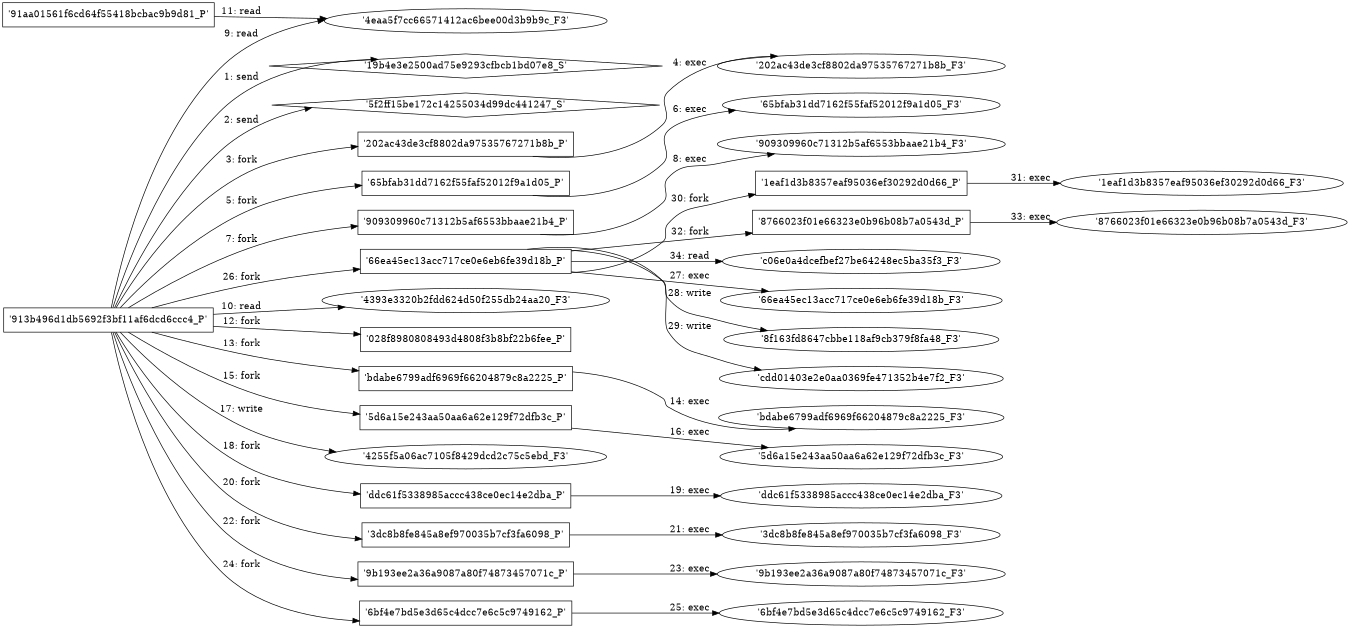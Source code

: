 digraph "D:\Learning\Paper\apt\基于CTI的攻击预警\Dataset\攻击图\ASGfromALLCTI\PoetRAT Malware targeting public and private sector in Azerbaijan evolves.dot" {
rankdir="LR"
size="9"
fixedsize="false"
splines="true"
nodesep=0.3
ranksep=0
fontsize=10
overlap="scalexy"
engine= "neato"
	"'19b4e3e2500ad75e9293cfbcb1bd07e8_S'" [node_type=Socket shape=diamond]
	"'913b496d1db5692f3bf11af6dcd6ccc4_P'" [node_type=Process shape=box]
	"'913b496d1db5692f3bf11af6dcd6ccc4_P'" -> "'19b4e3e2500ad75e9293cfbcb1bd07e8_S'" [label="1: send"]
	"'5f2ff15be172c14255034d99dc441247_S'" [node_type=Socket shape=diamond]
	"'913b496d1db5692f3bf11af6dcd6ccc4_P'" [node_type=Process shape=box]
	"'913b496d1db5692f3bf11af6dcd6ccc4_P'" -> "'5f2ff15be172c14255034d99dc441247_S'" [label="2: send"]
	"'913b496d1db5692f3bf11af6dcd6ccc4_P'" [node_type=Process shape=box]
	"'202ac43de3cf8802da97535767271b8b_P'" [node_type=Process shape=box]
	"'913b496d1db5692f3bf11af6dcd6ccc4_P'" -> "'202ac43de3cf8802da97535767271b8b_P'" [label="3: fork"]
	"'202ac43de3cf8802da97535767271b8b_P'" [node_type=Process shape=box]
	"'202ac43de3cf8802da97535767271b8b_F3'" [node_type=File shape=ellipse]
	"'202ac43de3cf8802da97535767271b8b_P'" -> "'202ac43de3cf8802da97535767271b8b_F3'" [label="4: exec"]
	"'913b496d1db5692f3bf11af6dcd6ccc4_P'" [node_type=Process shape=box]
	"'65bfab31dd7162f55faf52012f9a1d05_P'" [node_type=Process shape=box]
	"'913b496d1db5692f3bf11af6dcd6ccc4_P'" -> "'65bfab31dd7162f55faf52012f9a1d05_P'" [label="5: fork"]
	"'65bfab31dd7162f55faf52012f9a1d05_P'" [node_type=Process shape=box]
	"'65bfab31dd7162f55faf52012f9a1d05_F3'" [node_type=File shape=ellipse]
	"'65bfab31dd7162f55faf52012f9a1d05_P'" -> "'65bfab31dd7162f55faf52012f9a1d05_F3'" [label="6: exec"]
	"'913b496d1db5692f3bf11af6dcd6ccc4_P'" [node_type=Process shape=box]
	"'909309960c71312b5af6553bbaae21b4_P'" [node_type=Process shape=box]
	"'913b496d1db5692f3bf11af6dcd6ccc4_P'" -> "'909309960c71312b5af6553bbaae21b4_P'" [label="7: fork"]
	"'909309960c71312b5af6553bbaae21b4_P'" [node_type=Process shape=box]
	"'909309960c71312b5af6553bbaae21b4_F3'" [node_type=File shape=ellipse]
	"'909309960c71312b5af6553bbaae21b4_P'" -> "'909309960c71312b5af6553bbaae21b4_F3'" [label="8: exec"]
	"'4eaa5f7cc66571412ac6bee00d3b9b9c_F3'" [node_type=file shape=ellipse]
	"'913b496d1db5692f3bf11af6dcd6ccc4_P'" [node_type=Process shape=box]
	"'913b496d1db5692f3bf11af6dcd6ccc4_P'" -> "'4eaa5f7cc66571412ac6bee00d3b9b9c_F3'" [label="9: read"]
	"'4393e3320b2fdd624d50f255db24aa20_F3'" [node_type=file shape=ellipse]
	"'913b496d1db5692f3bf11af6dcd6ccc4_P'" [node_type=Process shape=box]
	"'913b496d1db5692f3bf11af6dcd6ccc4_P'" -> "'4393e3320b2fdd624d50f255db24aa20_F3'" [label="10: read"]
	"'4eaa5f7cc66571412ac6bee00d3b9b9c_F3'" [node_type=file shape=ellipse]
	"'91aa01561f6cd64f55418bcbac9b9d81_P'" [node_type=Process shape=box]
	"'91aa01561f6cd64f55418bcbac9b9d81_P'" -> "'4eaa5f7cc66571412ac6bee00d3b9b9c_F3'" [label="11: read"]
	"'913b496d1db5692f3bf11af6dcd6ccc4_P'" [node_type=Process shape=box]
	"'028f8980808493d4808f3b8bf22b6fee_P'" [node_type=Process shape=box]
	"'913b496d1db5692f3bf11af6dcd6ccc4_P'" -> "'028f8980808493d4808f3b8bf22b6fee_P'" [label="12: fork"]
	"'913b496d1db5692f3bf11af6dcd6ccc4_P'" [node_type=Process shape=box]
	"'bdabe6799adf6969f66204879c8a2225_P'" [node_type=Process shape=box]
	"'913b496d1db5692f3bf11af6dcd6ccc4_P'" -> "'bdabe6799adf6969f66204879c8a2225_P'" [label="13: fork"]
	"'bdabe6799adf6969f66204879c8a2225_P'" [node_type=Process shape=box]
	"'bdabe6799adf6969f66204879c8a2225_F3'" [node_type=File shape=ellipse]
	"'bdabe6799adf6969f66204879c8a2225_P'" -> "'bdabe6799adf6969f66204879c8a2225_F3'" [label="14: exec"]
	"'913b496d1db5692f3bf11af6dcd6ccc4_P'" [node_type=Process shape=box]
	"'5d6a15e243aa50aa6a62e129f72dfb3c_P'" [node_type=Process shape=box]
	"'913b496d1db5692f3bf11af6dcd6ccc4_P'" -> "'5d6a15e243aa50aa6a62e129f72dfb3c_P'" [label="15: fork"]
	"'5d6a15e243aa50aa6a62e129f72dfb3c_P'" [node_type=Process shape=box]
	"'5d6a15e243aa50aa6a62e129f72dfb3c_F3'" [node_type=File shape=ellipse]
	"'5d6a15e243aa50aa6a62e129f72dfb3c_P'" -> "'5d6a15e243aa50aa6a62e129f72dfb3c_F3'" [label="16: exec"]
	"'4255f5a06ac7105f8429dcd2c75c5ebd_F3'" [node_type=file shape=ellipse]
	"'913b496d1db5692f3bf11af6dcd6ccc4_P'" [node_type=Process shape=box]
	"'913b496d1db5692f3bf11af6dcd6ccc4_P'" -> "'4255f5a06ac7105f8429dcd2c75c5ebd_F3'" [label="17: write"]
	"'913b496d1db5692f3bf11af6dcd6ccc4_P'" [node_type=Process shape=box]
	"'ddc61f5338985accc438ce0ec14e2dba_P'" [node_type=Process shape=box]
	"'913b496d1db5692f3bf11af6dcd6ccc4_P'" -> "'ddc61f5338985accc438ce0ec14e2dba_P'" [label="18: fork"]
	"'ddc61f5338985accc438ce0ec14e2dba_P'" [node_type=Process shape=box]
	"'ddc61f5338985accc438ce0ec14e2dba_F3'" [node_type=File shape=ellipse]
	"'ddc61f5338985accc438ce0ec14e2dba_P'" -> "'ddc61f5338985accc438ce0ec14e2dba_F3'" [label="19: exec"]
	"'913b496d1db5692f3bf11af6dcd6ccc4_P'" [node_type=Process shape=box]
	"'3dc8b8fe845a8ef970035b7cf3fa6098_P'" [node_type=Process shape=box]
	"'913b496d1db5692f3bf11af6dcd6ccc4_P'" -> "'3dc8b8fe845a8ef970035b7cf3fa6098_P'" [label="20: fork"]
	"'3dc8b8fe845a8ef970035b7cf3fa6098_P'" [node_type=Process shape=box]
	"'3dc8b8fe845a8ef970035b7cf3fa6098_F3'" [node_type=File shape=ellipse]
	"'3dc8b8fe845a8ef970035b7cf3fa6098_P'" -> "'3dc8b8fe845a8ef970035b7cf3fa6098_F3'" [label="21: exec"]
	"'913b496d1db5692f3bf11af6dcd6ccc4_P'" [node_type=Process shape=box]
	"'9b193ee2a36a9087a80f74873457071c_P'" [node_type=Process shape=box]
	"'913b496d1db5692f3bf11af6dcd6ccc4_P'" -> "'9b193ee2a36a9087a80f74873457071c_P'" [label="22: fork"]
	"'9b193ee2a36a9087a80f74873457071c_P'" [node_type=Process shape=box]
	"'9b193ee2a36a9087a80f74873457071c_F3'" [node_type=File shape=ellipse]
	"'9b193ee2a36a9087a80f74873457071c_P'" -> "'9b193ee2a36a9087a80f74873457071c_F3'" [label="23: exec"]
	"'913b496d1db5692f3bf11af6dcd6ccc4_P'" [node_type=Process shape=box]
	"'6bf4e7bd5e3d65c4dcc7e6c5c9749162_P'" [node_type=Process shape=box]
	"'913b496d1db5692f3bf11af6dcd6ccc4_P'" -> "'6bf4e7bd5e3d65c4dcc7e6c5c9749162_P'" [label="24: fork"]
	"'6bf4e7bd5e3d65c4dcc7e6c5c9749162_P'" [node_type=Process shape=box]
	"'6bf4e7bd5e3d65c4dcc7e6c5c9749162_F3'" [node_type=File shape=ellipse]
	"'6bf4e7bd5e3d65c4dcc7e6c5c9749162_P'" -> "'6bf4e7bd5e3d65c4dcc7e6c5c9749162_F3'" [label="25: exec"]
	"'913b496d1db5692f3bf11af6dcd6ccc4_P'" [node_type=Process shape=box]
	"'66ea45ec13acc717ce0e6eb6fe39d18b_P'" [node_type=Process shape=box]
	"'913b496d1db5692f3bf11af6dcd6ccc4_P'" -> "'66ea45ec13acc717ce0e6eb6fe39d18b_P'" [label="26: fork"]
	"'66ea45ec13acc717ce0e6eb6fe39d18b_P'" [node_type=Process shape=box]
	"'66ea45ec13acc717ce0e6eb6fe39d18b_F3'" [node_type=File shape=ellipse]
	"'66ea45ec13acc717ce0e6eb6fe39d18b_P'" -> "'66ea45ec13acc717ce0e6eb6fe39d18b_F3'" [label="27: exec"]
	"'8f163fd8647cbbe118af9cb379f8fa48_F3'" [node_type=file shape=ellipse]
	"'66ea45ec13acc717ce0e6eb6fe39d18b_P'" [node_type=Process shape=box]
	"'66ea45ec13acc717ce0e6eb6fe39d18b_P'" -> "'8f163fd8647cbbe118af9cb379f8fa48_F3'" [label="28: write"]
	"'cdd01403e2e0aa0369fe471352b4e7f2_F3'" [node_type=file shape=ellipse]
	"'66ea45ec13acc717ce0e6eb6fe39d18b_P'" [node_type=Process shape=box]
	"'66ea45ec13acc717ce0e6eb6fe39d18b_P'" -> "'cdd01403e2e0aa0369fe471352b4e7f2_F3'" [label="29: write"]
	"'66ea45ec13acc717ce0e6eb6fe39d18b_P'" [node_type=Process shape=box]
	"'1eaf1d3b8357eaf95036ef30292d0d66_P'" [node_type=Process shape=box]
	"'66ea45ec13acc717ce0e6eb6fe39d18b_P'" -> "'1eaf1d3b8357eaf95036ef30292d0d66_P'" [label="30: fork"]
	"'1eaf1d3b8357eaf95036ef30292d0d66_P'" [node_type=Process shape=box]
	"'1eaf1d3b8357eaf95036ef30292d0d66_F3'" [node_type=File shape=ellipse]
	"'1eaf1d3b8357eaf95036ef30292d0d66_P'" -> "'1eaf1d3b8357eaf95036ef30292d0d66_F3'" [label="31: exec"]
	"'66ea45ec13acc717ce0e6eb6fe39d18b_P'" [node_type=Process shape=box]
	"'8766023f01e66323e0b96b08b7a0543d_P'" [node_type=Process shape=box]
	"'66ea45ec13acc717ce0e6eb6fe39d18b_P'" -> "'8766023f01e66323e0b96b08b7a0543d_P'" [label="32: fork"]
	"'8766023f01e66323e0b96b08b7a0543d_P'" [node_type=Process shape=box]
	"'8766023f01e66323e0b96b08b7a0543d_F3'" [node_type=File shape=ellipse]
	"'8766023f01e66323e0b96b08b7a0543d_P'" -> "'8766023f01e66323e0b96b08b7a0543d_F3'" [label="33: exec"]
	"'c06e0a4dcefbef27be64248ec5ba35f3_F3'" [node_type=file shape=ellipse]
	"'66ea45ec13acc717ce0e6eb6fe39d18b_P'" [node_type=Process shape=box]
	"'66ea45ec13acc717ce0e6eb6fe39d18b_P'" -> "'c06e0a4dcefbef27be64248ec5ba35f3_F3'" [label="34: read"]
}
